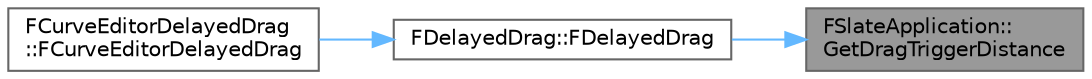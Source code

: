 digraph "FSlateApplication::GetDragTriggerDistance"
{
 // INTERACTIVE_SVG=YES
 // LATEX_PDF_SIZE
  bgcolor="transparent";
  edge [fontname=Helvetica,fontsize=10,labelfontname=Helvetica,labelfontsize=10];
  node [fontname=Helvetica,fontsize=10,shape=box,height=0.2,width=0.4];
  rankdir="RL";
  Node1 [id="Node000001",label="FSlateApplication::\lGetDragTriggerDistance",height=0.2,width=0.4,color="gray40", fillcolor="grey60", style="filled", fontcolor="black",tooltip=" "];
  Node1 -> Node2 [id="edge1_Node000001_Node000002",dir="back",color="steelblue1",style="solid",tooltip=" "];
  Node2 [id="Node000002",label="FDelayedDrag::FDelayedDrag",height=0.2,width=0.4,color="grey40", fillcolor="white", style="filled",URL="$d7/d80/classFDelayedDrag.html#a1d617e2f97e0d1de8039974101390923",tooltip="Construct this drag helper with an initial posision, and a key (probably mouse button) required for d..."];
  Node2 -> Node3 [id="edge2_Node000002_Node000003",dir="back",color="steelblue1",style="solid",tooltip=" "];
  Node3 [id="Node000003",label="FCurveEditorDelayedDrag\l::FCurveEditorDelayedDrag",height=0.2,width=0.4,color="grey40", fillcolor="white", style="filled",URL="$da/d55/structFCurveEditorDelayedDrag.html#a57d613efc3819321d78321350f4e0f79",tooltip="Start a delayed drag operation at the specified position and effective key."];
}

